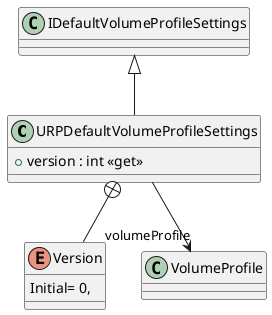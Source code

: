 @startuml
class URPDefaultVolumeProfileSettings {
    + version : int <<get>>
}
enum Version {
    Initial= 0,
}
IDefaultVolumeProfileSettings <|-- URPDefaultVolumeProfileSettings
URPDefaultVolumeProfileSettings --> "volumeProfile" VolumeProfile
URPDefaultVolumeProfileSettings +-- Version
@enduml
